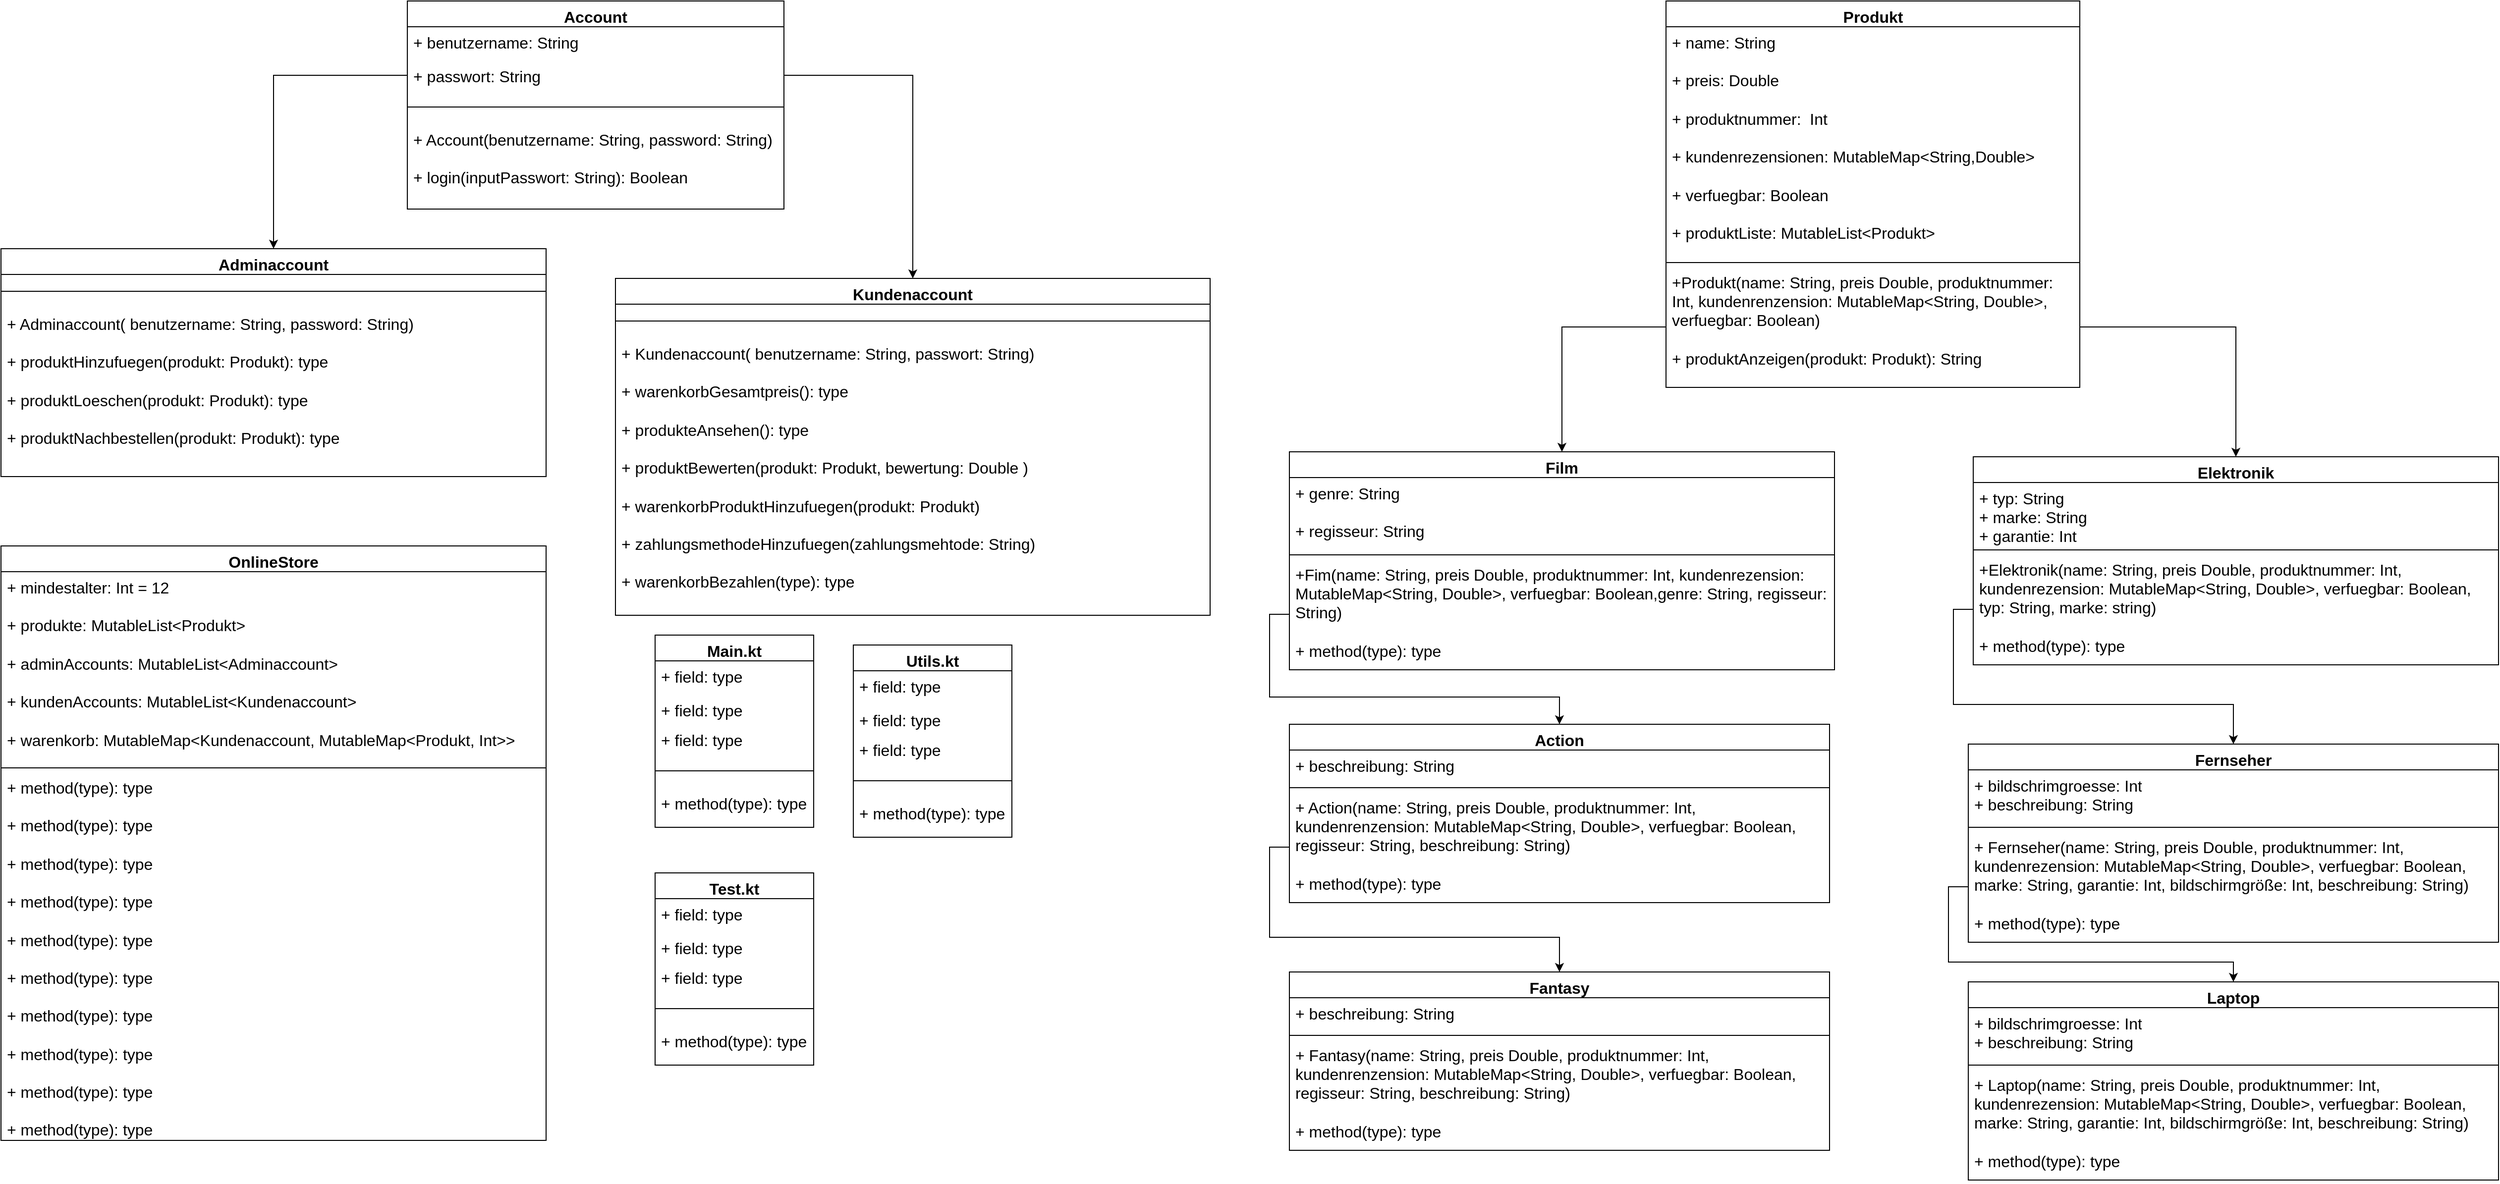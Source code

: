 <mxfile version="22.1.21" type="github">
  <diagram id="C5RBs43oDa-KdzZeNtuy" name="Page-1">
    <mxGraphModel dx="3294" dy="2281" grid="1" gridSize="10" guides="1" tooltips="1" connect="1" arrows="1" fold="1" page="1" pageScale="1" pageWidth="827" pageHeight="1169" math="0" shadow="0">
      <root>
        <mxCell id="WIyWlLk6GJQsqaUBKTNV-0" />
        <mxCell id="WIyWlLk6GJQsqaUBKTNV-1" parent="WIyWlLk6GJQsqaUBKTNV-0" />
        <mxCell id="T1GV25cz8PU00-jIa950-8" value="OnlineStore" style="swimlane;fontStyle=1;align=center;verticalAlign=top;childLayout=stackLayout;horizontal=1;startSize=26;horizontalStack=0;resizeParent=1;resizeParentMax=0;resizeLast=0;collapsible=1;marginBottom=0;whiteSpace=wrap;html=1;fontSize=16;" parent="WIyWlLk6GJQsqaUBKTNV-1" vertex="1">
          <mxGeometry x="-900" y="440" width="550" height="600" as="geometry" />
        </mxCell>
        <mxCell id="T1GV25cz8PU00-jIa950-9" value="+ mindestalter: Int = 12&lt;br&gt;&lt;br&gt;+ produkte:&amp;nbsp;MutableList&amp;lt;Produkt&amp;gt;&lt;br&gt;&lt;br&gt;+ adminAccounts: MutableList&amp;lt;Adminaccount&amp;gt;&amp;nbsp;&lt;br&gt;&lt;br&gt;+ kundenAccounts: MutableList&amp;lt;Kundenaccount&amp;gt;&lt;br&gt;&lt;br&gt;+ warenkorb: MutableMap&amp;lt;Kundenaccount, MutableMap&amp;lt;Produkt, Int&amp;gt;&amp;gt;&lt;br&gt;&lt;br&gt;+ aktueller LogIn : Account" style="text;strokeColor=none;fillColor=none;align=left;verticalAlign=top;spacingLeft=4;spacingRight=4;overflow=hidden;rotatable=0;points=[[0,0.5],[1,0.5]];portConstraint=eastwest;whiteSpace=wrap;html=1;fontSize=16;" parent="T1GV25cz8PU00-jIa950-8" vertex="1">
          <mxGeometry y="26" width="550" height="194" as="geometry" />
        </mxCell>
        <mxCell id="T1GV25cz8PU00-jIa950-10" value="" style="line;strokeWidth=1;fillColor=none;align=left;verticalAlign=middle;spacingTop=-1;spacingLeft=3;spacingRight=3;rotatable=0;labelPosition=right;points=[];portConstraint=eastwest;strokeColor=inherit;fontSize=16;" parent="T1GV25cz8PU00-jIa950-8" vertex="1">
          <mxGeometry y="220" width="550" height="8" as="geometry" />
        </mxCell>
        <mxCell id="T1GV25cz8PU00-jIa950-11" value="+ method(type): type&lt;br&gt;&lt;br&gt;+ method(type): type&lt;br&gt;&lt;br&gt;+ method(type): type&lt;br&gt;&lt;br&gt;+ method(type): type&lt;br&gt;&lt;br&gt;+ method(type): type&lt;br&gt;&lt;br&gt;+ method(type): type&lt;br&gt;&lt;br&gt;+ method(type): type&lt;br&gt;&lt;br&gt;+ method(type): type&lt;br&gt;&lt;br&gt;+ method(type): type&lt;br&gt;&lt;br&gt;+ method(type): type" style="text;strokeColor=none;fillColor=none;align=left;verticalAlign=top;spacingLeft=4;spacingRight=4;overflow=hidden;rotatable=0;points=[[0,0.5],[1,0.5]];portConstraint=eastwest;whiteSpace=wrap;html=1;fontSize=16;" parent="T1GV25cz8PU00-jIa950-8" vertex="1">
          <mxGeometry y="228" width="550" height="372" as="geometry" />
        </mxCell>
        <mxCell id="T1GV25cz8PU00-jIa950-12" value="Main.kt" style="swimlane;fontStyle=1;align=center;verticalAlign=top;childLayout=stackLayout;horizontal=1;startSize=26;horizontalStack=0;resizeParent=1;resizeParentMax=0;resizeLast=0;collapsible=1;marginBottom=0;whiteSpace=wrap;html=1;fontSize=16;" parent="WIyWlLk6GJQsqaUBKTNV-1" vertex="1">
          <mxGeometry x="-240" y="530" width="160" height="194" as="geometry" />
        </mxCell>
        <mxCell id="T1GV25cz8PU00-jIa950-13" value="+ field: type" style="text;strokeColor=none;fillColor=none;align=left;verticalAlign=top;spacingLeft=4;spacingRight=4;overflow=hidden;rotatable=0;points=[[0,0.5],[1,0.5]];portConstraint=eastwest;whiteSpace=wrap;html=1;fontSize=16;" parent="T1GV25cz8PU00-jIa950-12" vertex="1">
          <mxGeometry y="26" width="160" height="34" as="geometry" />
        </mxCell>
        <mxCell id="T1GV25cz8PU00-jIa950-30" value="+ field: type" style="text;strokeColor=none;fillColor=none;align=left;verticalAlign=top;spacingLeft=4;spacingRight=4;overflow=hidden;rotatable=0;points=[[0,0.5],[1,0.5]];portConstraint=eastwest;whiteSpace=wrap;html=1;fontSize=16;" parent="T1GV25cz8PU00-jIa950-12" vertex="1">
          <mxGeometry y="60" width="160" height="30" as="geometry" />
        </mxCell>
        <mxCell id="T1GV25cz8PU00-jIa950-31" value="+ field: type" style="text;strokeColor=none;fillColor=none;align=left;verticalAlign=top;spacingLeft=4;spacingRight=4;overflow=hidden;rotatable=0;points=[[0,0.5],[1,0.5]];portConstraint=eastwest;whiteSpace=wrap;html=1;fontSize=16;" parent="T1GV25cz8PU00-jIa950-12" vertex="1">
          <mxGeometry y="90" width="160" height="30" as="geometry" />
        </mxCell>
        <mxCell id="T1GV25cz8PU00-jIa950-14" value="" style="line;strokeWidth=1;fillColor=none;align=left;verticalAlign=middle;spacingTop=-1;spacingLeft=3;spacingRight=3;rotatable=0;labelPosition=right;points=[];portConstraint=eastwest;strokeColor=inherit;fontSize=16;" parent="T1GV25cz8PU00-jIa950-12" vertex="1">
          <mxGeometry y="120" width="160" height="34" as="geometry" />
        </mxCell>
        <mxCell id="T1GV25cz8PU00-jIa950-15" value="+ method(type): type" style="text;strokeColor=none;fillColor=none;align=left;verticalAlign=top;spacingLeft=4;spacingRight=4;overflow=hidden;rotatable=0;points=[[0,0.5],[1,0.5]];portConstraint=eastwest;whiteSpace=wrap;html=1;fontSize=16;" parent="T1GV25cz8PU00-jIa950-12" vertex="1">
          <mxGeometry y="154" width="160" height="40" as="geometry" />
        </mxCell>
        <mxCell id="T1GV25cz8PU00-jIa950-54" value="Elektronik" style="swimlane;fontStyle=1;align=center;verticalAlign=top;childLayout=stackLayout;horizontal=1;startSize=26;horizontalStack=0;resizeParent=1;resizeParentMax=0;resizeLast=0;collapsible=1;marginBottom=0;whiteSpace=wrap;html=1;fontSize=16;" parent="WIyWlLk6GJQsqaUBKTNV-1" vertex="1">
          <mxGeometry x="1090" y="350" width="530" height="210" as="geometry" />
        </mxCell>
        <mxCell id="T1GV25cz8PU00-jIa950-55" value="+ typ: String&lt;br&gt;+ marke: String&lt;br&gt;+ garantie: Int&amp;nbsp;" style="text;strokeColor=none;fillColor=none;align=left;verticalAlign=top;spacingLeft=4;spacingRight=4;overflow=hidden;rotatable=0;points=[[0,0.5],[1,0.5]];portConstraint=eastwest;whiteSpace=wrap;html=1;fontSize=16;" parent="T1GV25cz8PU00-jIa950-54" vertex="1">
          <mxGeometry y="26" width="530" height="64" as="geometry" />
        </mxCell>
        <mxCell id="T1GV25cz8PU00-jIa950-56" value="" style="line;strokeWidth=1;fillColor=none;align=left;verticalAlign=middle;spacingTop=-1;spacingLeft=3;spacingRight=3;rotatable=0;labelPosition=right;points=[];portConstraint=eastwest;strokeColor=inherit;fontSize=16;" parent="T1GV25cz8PU00-jIa950-54" vertex="1">
          <mxGeometry y="90" width="530" height="8" as="geometry" />
        </mxCell>
        <mxCell id="T1GV25cz8PU00-jIa950-57" value="+Elektronik(name: String, preis Double, produktnummer: Int, kundenrezension: MutableMap&amp;lt;String, Double&amp;gt;, verfuegbar: Boolean, typ: String, marke: string)&lt;br&gt;&lt;br style=&quot;border-color: var(--border-color);&quot;&gt;+ method(type): type" style="text;strokeColor=none;fillColor=none;align=left;verticalAlign=top;spacingLeft=4;spacingRight=4;overflow=hidden;rotatable=0;points=[[0,0.5],[1,0.5]];portConstraint=eastwest;whiteSpace=wrap;html=1;fontSize=16;" parent="T1GV25cz8PU00-jIa950-54" vertex="1">
          <mxGeometry y="98" width="530" height="112" as="geometry" />
        </mxCell>
        <mxCell id="T1GV25cz8PU00-jIa950-62" value="Fernseher" style="swimlane;fontStyle=1;align=center;verticalAlign=top;childLayout=stackLayout;horizontal=1;startSize=26;horizontalStack=0;resizeParent=1;resizeParentMax=0;resizeLast=0;collapsible=1;marginBottom=0;whiteSpace=wrap;html=1;fontSize=16;" parent="WIyWlLk6GJQsqaUBKTNV-1" vertex="1">
          <mxGeometry x="1085" y="640" width="535" height="200" as="geometry" />
        </mxCell>
        <mxCell id="T1GV25cz8PU00-jIa950-63" value="+ bildschrimgroesse: Int&lt;br&gt;+ beschreibung: String&lt;br&gt;" style="text;strokeColor=none;fillColor=none;align=left;verticalAlign=top;spacingLeft=4;spacingRight=4;overflow=hidden;rotatable=0;points=[[0,0.5],[1,0.5]];portConstraint=eastwest;whiteSpace=wrap;html=1;fontSize=16;" parent="T1GV25cz8PU00-jIa950-62" vertex="1">
          <mxGeometry y="26" width="535" height="54" as="geometry" />
        </mxCell>
        <mxCell id="T1GV25cz8PU00-jIa950-64" value="" style="line;strokeWidth=1;fillColor=none;align=left;verticalAlign=middle;spacingTop=-1;spacingLeft=3;spacingRight=3;rotatable=0;labelPosition=right;points=[];portConstraint=eastwest;strokeColor=inherit;fontSize=16;" parent="T1GV25cz8PU00-jIa950-62" vertex="1">
          <mxGeometry y="80" width="535" height="8" as="geometry" />
        </mxCell>
        <mxCell id="T1GV25cz8PU00-jIa950-65" value="+ Fernseher(name: String, preis Double, produktnummer: Int, kundenrezension: MutableMap&amp;lt;String, Double&amp;gt;, verfuegbar: Boolean, marke: String, garantie: Int, bildschirmgröße: Int, beschreibung: String)&lt;br&gt;&lt;br&gt;+ method(type): type" style="text;strokeColor=none;fillColor=none;align=left;verticalAlign=top;spacingLeft=4;spacingRight=4;overflow=hidden;rotatable=0;points=[[0,0.5],[1,0.5]];portConstraint=eastwest;whiteSpace=wrap;html=1;fontSize=16;" parent="T1GV25cz8PU00-jIa950-62" vertex="1">
          <mxGeometry y="88" width="535" height="112" as="geometry" />
        </mxCell>
        <mxCell id="T1GV25cz8PU00-jIa950-66" value="Kundenaccount" style="swimlane;fontStyle=1;align=center;verticalAlign=top;childLayout=stackLayout;horizontal=1;startSize=26;horizontalStack=0;resizeParent=1;resizeParentMax=0;resizeLast=0;collapsible=1;marginBottom=0;whiteSpace=wrap;html=1;fontSize=16;" parent="WIyWlLk6GJQsqaUBKTNV-1" vertex="1">
          <mxGeometry x="-280" y="170" width="600" height="340" as="geometry" />
        </mxCell>
        <mxCell id="T1GV25cz8PU00-jIa950-70" value="" style="line;strokeWidth=1;fillColor=none;align=left;verticalAlign=middle;spacingTop=-1;spacingLeft=3;spacingRight=3;rotatable=0;labelPosition=right;points=[];portConstraint=eastwest;strokeColor=inherit;fontSize=16;" parent="T1GV25cz8PU00-jIa950-66" vertex="1">
          <mxGeometry y="26" width="600" height="34" as="geometry" />
        </mxCell>
        <mxCell id="T1GV25cz8PU00-jIa950-71" value="+ Kundenaccount( benutzername: String, passwort: String)&lt;br&gt;&lt;br&gt;+ warenkorbGesamtpreis(): type&lt;br&gt;&lt;br&gt;+ produkteAnsehen(): type&lt;br&gt;&lt;br&gt;+ produktBewerten(produkt: Produkt, bewertung: Double )&lt;br&gt;&lt;br&gt;+ warenkorbProduktHinzufuegen(produkt: Produkt)&lt;br&gt;&lt;br&gt;+ zahlungsmethodeHinzufuegen(zahlungsmehtode: String)&lt;br&gt;&lt;br&gt;+ warenkorbBezahlen(type): type" style="text;strokeColor=none;fillColor=none;align=left;verticalAlign=top;spacingLeft=4;spacingRight=4;overflow=hidden;rotatable=0;points=[[0,0.5],[1,0.5]];portConstraint=eastwest;whiteSpace=wrap;html=1;fontSize=16;" parent="T1GV25cz8PU00-jIa950-66" vertex="1">
          <mxGeometry y="60" width="600" height="280" as="geometry" />
        </mxCell>
        <mxCell id="dB1WfCZlKLVQ1_dV9HRf-0" value="Film" style="swimlane;fontStyle=1;align=center;verticalAlign=top;childLayout=stackLayout;horizontal=1;startSize=26;horizontalStack=0;resizeParent=1;resizeParentMax=0;resizeLast=0;collapsible=1;marginBottom=0;whiteSpace=wrap;html=1;fontSize=16;" parent="WIyWlLk6GJQsqaUBKTNV-1" vertex="1">
          <mxGeometry x="400" y="345" width="550" height="220" as="geometry" />
        </mxCell>
        <mxCell id="dB1WfCZlKLVQ1_dV9HRf-1" value="+ genre: String&lt;br&gt;&lt;br&gt;+ regisseur: String" style="text;strokeColor=none;fillColor=none;align=left;verticalAlign=top;spacingLeft=4;spacingRight=4;overflow=hidden;rotatable=0;points=[[0,0.5],[1,0.5]];portConstraint=eastwest;whiteSpace=wrap;html=1;fontSize=16;" parent="dB1WfCZlKLVQ1_dV9HRf-0" vertex="1">
          <mxGeometry y="26" width="550" height="74" as="geometry" />
        </mxCell>
        <mxCell id="dB1WfCZlKLVQ1_dV9HRf-2" value="" style="line;strokeWidth=1;fillColor=none;align=left;verticalAlign=middle;spacingTop=-1;spacingLeft=3;spacingRight=3;rotatable=0;labelPosition=right;points=[];portConstraint=eastwest;strokeColor=inherit;fontSize=16;" parent="dB1WfCZlKLVQ1_dV9HRf-0" vertex="1">
          <mxGeometry y="100" width="550" height="8" as="geometry" />
        </mxCell>
        <mxCell id="dB1WfCZlKLVQ1_dV9HRf-3" value="+Fim(name: String, preis Double, produktnummer: Int, kundenrezension: MutableMap&amp;lt;String, Double&amp;gt;, verfuegbar: Boolean,genre: String, regisseur: String)&lt;br&gt;&lt;br&gt;+ method(type): type" style="text;strokeColor=none;fillColor=none;align=left;verticalAlign=top;spacingLeft=4;spacingRight=4;overflow=hidden;rotatable=0;points=[[0,0.5],[1,0.5]];portConstraint=eastwest;whiteSpace=wrap;html=1;fontSize=16;" parent="dB1WfCZlKLVQ1_dV9HRf-0" vertex="1">
          <mxGeometry y="108" width="550" height="112" as="geometry" />
        </mxCell>
        <mxCell id="dB1WfCZlKLVQ1_dV9HRf-4" value="Action" style="swimlane;fontStyle=1;align=center;verticalAlign=top;childLayout=stackLayout;horizontal=1;startSize=26;horizontalStack=0;resizeParent=1;resizeParentMax=0;resizeLast=0;collapsible=1;marginBottom=0;whiteSpace=wrap;html=1;fontSize=16;" parent="WIyWlLk6GJQsqaUBKTNV-1" vertex="1">
          <mxGeometry x="400" y="620" width="545" height="180" as="geometry" />
        </mxCell>
        <mxCell id="dB1WfCZlKLVQ1_dV9HRf-5" value="+ beschreibung: String&lt;br&gt;" style="text;strokeColor=none;fillColor=none;align=left;verticalAlign=top;spacingLeft=4;spacingRight=4;overflow=hidden;rotatable=0;points=[[0,0.5],[1,0.5]];portConstraint=eastwest;whiteSpace=wrap;html=1;fontSize=16;" parent="dB1WfCZlKLVQ1_dV9HRf-4" vertex="1">
          <mxGeometry y="26" width="545" height="34" as="geometry" />
        </mxCell>
        <mxCell id="dB1WfCZlKLVQ1_dV9HRf-6" value="" style="line;strokeWidth=1;fillColor=none;align=left;verticalAlign=middle;spacingTop=-1;spacingLeft=3;spacingRight=3;rotatable=0;labelPosition=right;points=[];portConstraint=eastwest;strokeColor=inherit;fontSize=16;" parent="dB1WfCZlKLVQ1_dV9HRf-4" vertex="1">
          <mxGeometry y="60" width="545" height="8" as="geometry" />
        </mxCell>
        <mxCell id="dB1WfCZlKLVQ1_dV9HRf-7" value="+ Action(name: String, preis Double, produktnummer: Int, kundenrenzension: MutableMap&amp;lt;String, Double&amp;gt;, verfuegbar: Boolean, regisseur: String, beschreibung: String)&lt;br&gt;&lt;br&gt;+ method(type): type" style="text;strokeColor=none;fillColor=none;align=left;verticalAlign=top;spacingLeft=4;spacingRight=4;overflow=hidden;rotatable=0;points=[[0,0.5],[1,0.5]];portConstraint=eastwest;whiteSpace=wrap;html=1;fontSize=16;" parent="dB1WfCZlKLVQ1_dV9HRf-4" vertex="1">
          <mxGeometry y="68" width="545" height="112" as="geometry" />
        </mxCell>
        <mxCell id="dB1WfCZlKLVQ1_dV9HRf-12" value="Produkt" style="swimlane;fontStyle=1;align=center;verticalAlign=top;childLayout=stackLayout;horizontal=1;startSize=26;horizontalStack=0;resizeParent=1;resizeParentMax=0;resizeLast=0;collapsible=1;marginBottom=0;whiteSpace=wrap;html=1;fontSize=16;" parent="WIyWlLk6GJQsqaUBKTNV-1" vertex="1">
          <mxGeometry x="780" y="-110" width="417.5" height="390" as="geometry" />
        </mxCell>
        <mxCell id="dB1WfCZlKLVQ1_dV9HRf-13" value="+ name: String&lt;br&gt;&lt;br&gt;+ preis: Double&lt;br&gt;&lt;br&gt;+ produktnummer: &amp;nbsp;Int&lt;br&gt;&lt;br&gt;+ kundenrezensionen: MutableMap&amp;lt;String,Double&amp;gt;&lt;br&gt;&lt;br&gt;+ verfuegbar: Boolean&lt;br&gt;&lt;br&gt;+ produktListe: MutableList&amp;lt;Produkt&amp;gt;&amp;nbsp;" style="text;strokeColor=none;fillColor=none;align=left;verticalAlign=top;spacingLeft=4;spacingRight=4;overflow=hidden;rotatable=0;points=[[0,0.5],[1,0.5]];portConstraint=eastwest;whiteSpace=wrap;html=1;fontSize=16;" parent="dB1WfCZlKLVQ1_dV9HRf-12" vertex="1">
          <mxGeometry y="26" width="417.5" height="234" as="geometry" />
        </mxCell>
        <mxCell id="dB1WfCZlKLVQ1_dV9HRf-14" value="" style="line;strokeWidth=1;fillColor=none;align=left;verticalAlign=middle;spacingTop=-1;spacingLeft=3;spacingRight=3;rotatable=0;labelPosition=right;points=[];portConstraint=eastwest;strokeColor=inherit;fontSize=16;" parent="dB1WfCZlKLVQ1_dV9HRf-12" vertex="1">
          <mxGeometry y="260" width="417.5" height="8" as="geometry" />
        </mxCell>
        <mxCell id="dB1WfCZlKLVQ1_dV9HRf-15" value="+Produkt(name: String, preis Double, produktnummer: Int, kundenrenzension: MutableMap&amp;lt;String, Double&amp;gt;, verfuegbar: Boolean)&lt;br&gt;&lt;br&gt;+ produktAnzeigen(produkt: Produkt): String" style="text;strokeColor=none;fillColor=none;align=left;verticalAlign=top;spacingLeft=4;spacingRight=4;overflow=hidden;rotatable=0;points=[[0,0.5],[1,0.5]];portConstraint=eastwest;whiteSpace=wrap;html=1;fontSize=16;" parent="dB1WfCZlKLVQ1_dV9HRf-12" vertex="1">
          <mxGeometry y="268" width="417.5" height="122" as="geometry" />
        </mxCell>
        <mxCell id="dB1WfCZlKLVQ1_dV9HRf-25" style="edgeStyle=orthogonalEdgeStyle;rounded=0;orthogonalLoop=1;jettySize=auto;html=1;exitX=0;exitY=0.5;exitDx=0;exitDy=0;" parent="WIyWlLk6GJQsqaUBKTNV-1" source="dB1WfCZlKLVQ1_dV9HRf-15" target="dB1WfCZlKLVQ1_dV9HRf-0" edge="1">
          <mxGeometry relative="1" as="geometry" />
        </mxCell>
        <mxCell id="dB1WfCZlKLVQ1_dV9HRf-26" style="edgeStyle=orthogonalEdgeStyle;rounded=0;orthogonalLoop=1;jettySize=auto;html=1;exitX=1;exitY=0.5;exitDx=0;exitDy=0;entryX=0.5;entryY=0;entryDx=0;entryDy=0;" parent="WIyWlLk6GJQsqaUBKTNV-1" source="dB1WfCZlKLVQ1_dV9HRf-15" target="T1GV25cz8PU00-jIa950-54" edge="1">
          <mxGeometry relative="1" as="geometry" />
        </mxCell>
        <mxCell id="ueADxVI7hLjaj_4G9gS0-0" value="Account" style="swimlane;fontStyle=1;align=center;verticalAlign=top;childLayout=stackLayout;horizontal=1;startSize=26;horizontalStack=0;resizeParent=1;resizeParentMax=0;resizeLast=0;collapsible=1;marginBottom=0;whiteSpace=wrap;html=1;fontSize=16;" parent="WIyWlLk6GJQsqaUBKTNV-1" vertex="1">
          <mxGeometry x="-490" y="-110" width="380" height="210" as="geometry" />
        </mxCell>
        <mxCell id="ueADxVI7hLjaj_4G9gS0-1" value="+ benutzername: String" style="text;strokeColor=none;fillColor=none;align=left;verticalAlign=top;spacingLeft=4;spacingRight=4;overflow=hidden;rotatable=0;points=[[0,0.5],[1,0.5]];portConstraint=eastwest;whiteSpace=wrap;html=1;fontSize=16;" parent="ueADxVI7hLjaj_4G9gS0-0" vertex="1">
          <mxGeometry y="26" width="380" height="34" as="geometry" />
        </mxCell>
        <mxCell id="ueADxVI7hLjaj_4G9gS0-2" value="+ passwort: String" style="text;strokeColor=none;fillColor=none;align=left;verticalAlign=top;spacingLeft=4;spacingRight=4;overflow=hidden;rotatable=0;points=[[0,0.5],[1,0.5]];portConstraint=eastwest;whiteSpace=wrap;html=1;fontSize=16;" parent="ueADxVI7hLjaj_4G9gS0-0" vertex="1">
          <mxGeometry y="60" width="380" height="30" as="geometry" />
        </mxCell>
        <mxCell id="ueADxVI7hLjaj_4G9gS0-4" value="" style="line;strokeWidth=1;fillColor=none;align=left;verticalAlign=middle;spacingTop=-1;spacingLeft=3;spacingRight=3;rotatable=0;labelPosition=right;points=[];portConstraint=eastwest;strokeColor=inherit;fontSize=16;" parent="ueADxVI7hLjaj_4G9gS0-0" vertex="1">
          <mxGeometry y="90" width="380" height="34" as="geometry" />
        </mxCell>
        <mxCell id="ueADxVI7hLjaj_4G9gS0-5" value="+ Account(benutzername: String, password: String)&lt;br&gt;&lt;br&gt;+ login(inputPasswort: String): Boolean" style="text;strokeColor=none;fillColor=none;align=left;verticalAlign=top;spacingLeft=4;spacingRight=4;overflow=hidden;rotatable=0;points=[[0,0.5],[1,0.5]];portConstraint=eastwest;whiteSpace=wrap;html=1;fontSize=16;" parent="ueADxVI7hLjaj_4G9gS0-0" vertex="1">
          <mxGeometry y="124" width="380" height="86" as="geometry" />
        </mxCell>
        <mxCell id="ueADxVI7hLjaj_4G9gS0-6" value="Adminaccount" style="swimlane;fontStyle=1;align=center;verticalAlign=top;childLayout=stackLayout;horizontal=1;startSize=26;horizontalStack=0;resizeParent=1;resizeParentMax=0;resizeLast=0;collapsible=1;marginBottom=0;whiteSpace=wrap;html=1;fontSize=16;" parent="WIyWlLk6GJQsqaUBKTNV-1" vertex="1">
          <mxGeometry x="-900" y="140" width="550" height="230" as="geometry" />
        </mxCell>
        <mxCell id="ueADxVI7hLjaj_4G9gS0-10" value="" style="line;strokeWidth=1;fillColor=none;align=left;verticalAlign=middle;spacingTop=-1;spacingLeft=3;spacingRight=3;rotatable=0;labelPosition=right;points=[];portConstraint=eastwest;strokeColor=inherit;fontSize=16;" parent="ueADxVI7hLjaj_4G9gS0-6" vertex="1">
          <mxGeometry y="26" width="550" height="34" as="geometry" />
        </mxCell>
        <mxCell id="ueADxVI7hLjaj_4G9gS0-11" value="+ Adminaccount( benutzername: String, password: String)&lt;br&gt;&lt;br&gt;+ produktHinzufuegen(produkt: Produkt): type&lt;br&gt;&lt;br&gt;+ produktLoeschen(produkt: Produkt): type&lt;br&gt;&lt;br&gt;+ produktNachbestellen(produkt: Produkt): type&lt;br&gt;&lt;br&gt;" style="text;strokeColor=none;fillColor=none;align=left;verticalAlign=top;spacingLeft=4;spacingRight=4;overflow=hidden;rotatable=0;points=[[0,0.5],[1,0.5]];portConstraint=eastwest;whiteSpace=wrap;html=1;fontSize=16;" parent="ueADxVI7hLjaj_4G9gS0-6" vertex="1">
          <mxGeometry y="60" width="550" height="170" as="geometry" />
        </mxCell>
        <mxCell id="ueADxVI7hLjaj_4G9gS0-13" value="Utils.kt" style="swimlane;fontStyle=1;align=center;verticalAlign=top;childLayout=stackLayout;horizontal=1;startSize=26;horizontalStack=0;resizeParent=1;resizeParentMax=0;resizeLast=0;collapsible=1;marginBottom=0;whiteSpace=wrap;html=1;fontSize=16;" parent="WIyWlLk6GJQsqaUBKTNV-1" vertex="1">
          <mxGeometry x="-40" y="540" width="160" height="194" as="geometry" />
        </mxCell>
        <mxCell id="ueADxVI7hLjaj_4G9gS0-14" value="+ field: type" style="text;strokeColor=none;fillColor=none;align=left;verticalAlign=top;spacingLeft=4;spacingRight=4;overflow=hidden;rotatable=0;points=[[0,0.5],[1,0.5]];portConstraint=eastwest;whiteSpace=wrap;html=1;fontSize=16;" parent="ueADxVI7hLjaj_4G9gS0-13" vertex="1">
          <mxGeometry y="26" width="160" height="34" as="geometry" />
        </mxCell>
        <mxCell id="ueADxVI7hLjaj_4G9gS0-15" value="+ field: type" style="text;strokeColor=none;fillColor=none;align=left;verticalAlign=top;spacingLeft=4;spacingRight=4;overflow=hidden;rotatable=0;points=[[0,0.5],[1,0.5]];portConstraint=eastwest;whiteSpace=wrap;html=1;fontSize=16;" parent="ueADxVI7hLjaj_4G9gS0-13" vertex="1">
          <mxGeometry y="60" width="160" height="30" as="geometry" />
        </mxCell>
        <mxCell id="ueADxVI7hLjaj_4G9gS0-16" value="+ field: type" style="text;strokeColor=none;fillColor=none;align=left;verticalAlign=top;spacingLeft=4;spacingRight=4;overflow=hidden;rotatable=0;points=[[0,0.5],[1,0.5]];portConstraint=eastwest;whiteSpace=wrap;html=1;fontSize=16;" parent="ueADxVI7hLjaj_4G9gS0-13" vertex="1">
          <mxGeometry y="90" width="160" height="30" as="geometry" />
        </mxCell>
        <mxCell id="ueADxVI7hLjaj_4G9gS0-17" value="" style="line;strokeWidth=1;fillColor=none;align=left;verticalAlign=middle;spacingTop=-1;spacingLeft=3;spacingRight=3;rotatable=0;labelPosition=right;points=[];portConstraint=eastwest;strokeColor=inherit;fontSize=16;" parent="ueADxVI7hLjaj_4G9gS0-13" vertex="1">
          <mxGeometry y="120" width="160" height="34" as="geometry" />
        </mxCell>
        <mxCell id="ueADxVI7hLjaj_4G9gS0-18" value="+ method(type): type" style="text;strokeColor=none;fillColor=none;align=left;verticalAlign=top;spacingLeft=4;spacingRight=4;overflow=hidden;rotatable=0;points=[[0,0.5],[1,0.5]];portConstraint=eastwest;whiteSpace=wrap;html=1;fontSize=16;" parent="ueADxVI7hLjaj_4G9gS0-13" vertex="1">
          <mxGeometry y="154" width="160" height="40" as="geometry" />
        </mxCell>
        <mxCell id="ueADxVI7hLjaj_4G9gS0-23" value="Test.kt" style="swimlane;fontStyle=1;align=center;verticalAlign=top;childLayout=stackLayout;horizontal=1;startSize=26;horizontalStack=0;resizeParent=1;resizeParentMax=0;resizeLast=0;collapsible=1;marginBottom=0;whiteSpace=wrap;html=1;fontSize=16;" parent="WIyWlLk6GJQsqaUBKTNV-1" vertex="1">
          <mxGeometry x="-240" y="770" width="160" height="194" as="geometry" />
        </mxCell>
        <mxCell id="ueADxVI7hLjaj_4G9gS0-24" value="+ field: type" style="text;strokeColor=none;fillColor=none;align=left;verticalAlign=top;spacingLeft=4;spacingRight=4;overflow=hidden;rotatable=0;points=[[0,0.5],[1,0.5]];portConstraint=eastwest;whiteSpace=wrap;html=1;fontSize=16;" parent="ueADxVI7hLjaj_4G9gS0-23" vertex="1">
          <mxGeometry y="26" width="160" height="34" as="geometry" />
        </mxCell>
        <mxCell id="ueADxVI7hLjaj_4G9gS0-25" value="+ field: type" style="text;strokeColor=none;fillColor=none;align=left;verticalAlign=top;spacingLeft=4;spacingRight=4;overflow=hidden;rotatable=0;points=[[0,0.5],[1,0.5]];portConstraint=eastwest;whiteSpace=wrap;html=1;fontSize=16;" parent="ueADxVI7hLjaj_4G9gS0-23" vertex="1">
          <mxGeometry y="60" width="160" height="30" as="geometry" />
        </mxCell>
        <mxCell id="ueADxVI7hLjaj_4G9gS0-26" value="+ field: type" style="text;strokeColor=none;fillColor=none;align=left;verticalAlign=top;spacingLeft=4;spacingRight=4;overflow=hidden;rotatable=0;points=[[0,0.5],[1,0.5]];portConstraint=eastwest;whiteSpace=wrap;html=1;fontSize=16;" parent="ueADxVI7hLjaj_4G9gS0-23" vertex="1">
          <mxGeometry y="90" width="160" height="30" as="geometry" />
        </mxCell>
        <mxCell id="ueADxVI7hLjaj_4G9gS0-27" value="" style="line;strokeWidth=1;fillColor=none;align=left;verticalAlign=middle;spacingTop=-1;spacingLeft=3;spacingRight=3;rotatable=0;labelPosition=right;points=[];portConstraint=eastwest;strokeColor=inherit;fontSize=16;" parent="ueADxVI7hLjaj_4G9gS0-23" vertex="1">
          <mxGeometry y="120" width="160" height="34" as="geometry" />
        </mxCell>
        <mxCell id="ueADxVI7hLjaj_4G9gS0-28" value="+ method(type): type" style="text;strokeColor=none;fillColor=none;align=left;verticalAlign=top;spacingLeft=4;spacingRight=4;overflow=hidden;rotatable=0;points=[[0,0.5],[1,0.5]];portConstraint=eastwest;whiteSpace=wrap;html=1;fontSize=16;" parent="ueADxVI7hLjaj_4G9gS0-23" vertex="1">
          <mxGeometry y="154" width="160" height="40" as="geometry" />
        </mxCell>
        <mxCell id="ueADxVI7hLjaj_4G9gS0-31" style="edgeStyle=orthogonalEdgeStyle;rounded=0;orthogonalLoop=1;jettySize=auto;html=1;exitX=0;exitY=0.5;exitDx=0;exitDy=0;" parent="WIyWlLk6GJQsqaUBKTNV-1" source="ueADxVI7hLjaj_4G9gS0-2" target="ueADxVI7hLjaj_4G9gS0-6" edge="1">
          <mxGeometry relative="1" as="geometry" />
        </mxCell>
        <mxCell id="ueADxVI7hLjaj_4G9gS0-32" style="edgeStyle=orthogonalEdgeStyle;rounded=0;orthogonalLoop=1;jettySize=auto;html=1;exitX=1;exitY=0.5;exitDx=0;exitDy=0;" parent="WIyWlLk6GJQsqaUBKTNV-1" source="ueADxVI7hLjaj_4G9gS0-2" target="T1GV25cz8PU00-jIa950-66" edge="1">
          <mxGeometry relative="1" as="geometry" />
        </mxCell>
        <mxCell id="ueADxVI7hLjaj_4G9gS0-34" value="Fantasy" style="swimlane;fontStyle=1;align=center;verticalAlign=top;childLayout=stackLayout;horizontal=1;startSize=26;horizontalStack=0;resizeParent=1;resizeParentMax=0;resizeLast=0;collapsible=1;marginBottom=0;whiteSpace=wrap;html=1;fontSize=16;" parent="WIyWlLk6GJQsqaUBKTNV-1" vertex="1">
          <mxGeometry x="400" y="870" width="545" height="180" as="geometry" />
        </mxCell>
        <mxCell id="ueADxVI7hLjaj_4G9gS0-35" value="+ beschreibung: String&lt;br&gt;" style="text;strokeColor=none;fillColor=none;align=left;verticalAlign=top;spacingLeft=4;spacingRight=4;overflow=hidden;rotatable=0;points=[[0,0.5],[1,0.5]];portConstraint=eastwest;whiteSpace=wrap;html=1;fontSize=16;" parent="ueADxVI7hLjaj_4G9gS0-34" vertex="1">
          <mxGeometry y="26" width="545" height="34" as="geometry" />
        </mxCell>
        <mxCell id="ueADxVI7hLjaj_4G9gS0-36" value="" style="line;strokeWidth=1;fillColor=none;align=left;verticalAlign=middle;spacingTop=-1;spacingLeft=3;spacingRight=3;rotatable=0;labelPosition=right;points=[];portConstraint=eastwest;strokeColor=inherit;fontSize=16;" parent="ueADxVI7hLjaj_4G9gS0-34" vertex="1">
          <mxGeometry y="60" width="545" height="8" as="geometry" />
        </mxCell>
        <mxCell id="ueADxVI7hLjaj_4G9gS0-37" value="+ Fantasy(name: String, preis Double, produktnummer: Int, kundenrenzension: MutableMap&amp;lt;String, Double&amp;gt;, verfuegbar: Boolean, regisseur: String, beschreibung: String)&lt;br&gt;&lt;br&gt;+ method(type): type" style="text;strokeColor=none;fillColor=none;align=left;verticalAlign=top;spacingLeft=4;spacingRight=4;overflow=hidden;rotatable=0;points=[[0,0.5],[1,0.5]];portConstraint=eastwest;whiteSpace=wrap;html=1;fontSize=16;" parent="ueADxVI7hLjaj_4G9gS0-34" vertex="1">
          <mxGeometry y="68" width="545" height="112" as="geometry" />
        </mxCell>
        <mxCell id="ueADxVI7hLjaj_4G9gS0-38" value="Laptop" style="swimlane;fontStyle=1;align=center;verticalAlign=top;childLayout=stackLayout;horizontal=1;startSize=26;horizontalStack=0;resizeParent=1;resizeParentMax=0;resizeLast=0;collapsible=1;marginBottom=0;whiteSpace=wrap;html=1;fontSize=16;" parent="WIyWlLk6GJQsqaUBKTNV-1" vertex="1">
          <mxGeometry x="1085" y="880" width="535" height="200" as="geometry" />
        </mxCell>
        <mxCell id="ueADxVI7hLjaj_4G9gS0-39" value="+ bildschrimgroesse: Int&lt;br&gt;+ beschreibung: String&lt;br&gt;" style="text;strokeColor=none;fillColor=none;align=left;verticalAlign=top;spacingLeft=4;spacingRight=4;overflow=hidden;rotatable=0;points=[[0,0.5],[1,0.5]];portConstraint=eastwest;whiteSpace=wrap;html=1;fontSize=16;" parent="ueADxVI7hLjaj_4G9gS0-38" vertex="1">
          <mxGeometry y="26" width="535" height="54" as="geometry" />
        </mxCell>
        <mxCell id="ueADxVI7hLjaj_4G9gS0-40" value="" style="line;strokeWidth=1;fillColor=none;align=left;verticalAlign=middle;spacingTop=-1;spacingLeft=3;spacingRight=3;rotatable=0;labelPosition=right;points=[];portConstraint=eastwest;strokeColor=inherit;fontSize=16;" parent="ueADxVI7hLjaj_4G9gS0-38" vertex="1">
          <mxGeometry y="80" width="535" height="8" as="geometry" />
        </mxCell>
        <mxCell id="ueADxVI7hLjaj_4G9gS0-41" value="+ Laptop(name: String, preis Double, produktnummer: Int, kundenrezension: MutableMap&amp;lt;String, Double&amp;gt;, verfuegbar: Boolean, marke: String, garantie: Int, bildschirmgröße: Int, beschreibung: String)&lt;br&gt;&lt;br&gt;+ method(type): type" style="text;strokeColor=none;fillColor=none;align=left;verticalAlign=top;spacingLeft=4;spacingRight=4;overflow=hidden;rotatable=0;points=[[0,0.5],[1,0.5]];portConstraint=eastwest;whiteSpace=wrap;html=1;fontSize=16;" parent="ueADxVI7hLjaj_4G9gS0-38" vertex="1">
          <mxGeometry y="88" width="535" height="112" as="geometry" />
        </mxCell>
        <mxCell id="ueADxVI7hLjaj_4G9gS0-42" style="edgeStyle=orthogonalEdgeStyle;rounded=0;orthogonalLoop=1;jettySize=auto;html=1;exitX=0;exitY=0.5;exitDx=0;exitDy=0;entryX=0.5;entryY=0;entryDx=0;entryDy=0;" parent="WIyWlLk6GJQsqaUBKTNV-1" source="dB1WfCZlKLVQ1_dV9HRf-3" target="dB1WfCZlKLVQ1_dV9HRf-4" edge="1">
          <mxGeometry relative="1" as="geometry" />
        </mxCell>
        <mxCell id="ueADxVI7hLjaj_4G9gS0-43" style="edgeStyle=orthogonalEdgeStyle;rounded=0;orthogonalLoop=1;jettySize=auto;html=1;exitX=0;exitY=0.5;exitDx=0;exitDy=0;" parent="WIyWlLk6GJQsqaUBKTNV-1" source="dB1WfCZlKLVQ1_dV9HRf-7" target="ueADxVI7hLjaj_4G9gS0-34" edge="1">
          <mxGeometry relative="1" as="geometry" />
        </mxCell>
        <mxCell id="ueADxVI7hLjaj_4G9gS0-44" style="edgeStyle=orthogonalEdgeStyle;rounded=0;orthogonalLoop=1;jettySize=auto;html=1;exitX=0;exitY=0.5;exitDx=0;exitDy=0;" parent="WIyWlLk6GJQsqaUBKTNV-1" source="T1GV25cz8PU00-jIa950-65" target="ueADxVI7hLjaj_4G9gS0-38" edge="1">
          <mxGeometry relative="1" as="geometry" />
        </mxCell>
        <mxCell id="ueADxVI7hLjaj_4G9gS0-45" style="edgeStyle=orthogonalEdgeStyle;rounded=0;orthogonalLoop=1;jettySize=auto;html=1;exitX=0;exitY=0.5;exitDx=0;exitDy=0;entryX=0.5;entryY=0;entryDx=0;entryDy=0;" parent="WIyWlLk6GJQsqaUBKTNV-1" source="T1GV25cz8PU00-jIa950-57" target="T1GV25cz8PU00-jIa950-62" edge="1">
          <mxGeometry relative="1" as="geometry" />
        </mxCell>
      </root>
    </mxGraphModel>
  </diagram>
</mxfile>
